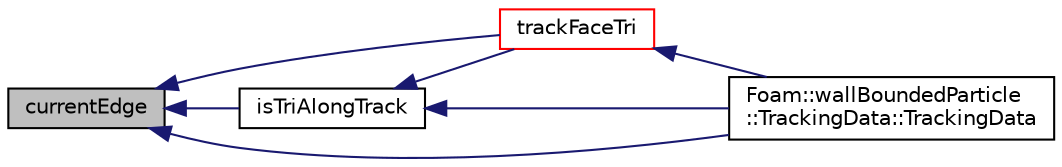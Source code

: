 digraph "currentEdge"
{
  bgcolor="transparent";
  edge [fontname="Helvetica",fontsize="10",labelfontname="Helvetica",labelfontsize="10"];
  node [fontname="Helvetica",fontsize="10",shape=record];
  rankdir="LR";
  Node1 [label="currentEdge",height=0.2,width=0.4,color="black", fillcolor="grey75", style="filled", fontcolor="black"];
  Node1 -> Node2 [dir="back",color="midnightblue",fontsize="10",style="solid",fontname="Helvetica"];
  Node2 [label="isTriAlongTrack",height=0.2,width=0.4,color="black",URL="$a02828.html#a92114475fe764fd1e7e09cc4d4873edb",tooltip="Is current triangle in the track direction. "];
  Node2 -> Node3 [dir="back",color="midnightblue",fontsize="10",style="solid",fontname="Helvetica"];
  Node3 [label="trackFaceTri",height=0.2,width=0.4,color="red",URL="$a02828.html#ace2556eafc9c11fe6680a512cd5b4120",tooltip="Track through single triangle. "];
  Node3 -> Node4 [dir="back",color="midnightblue",fontsize="10",style="solid",fontname="Helvetica"];
  Node4 [label="Foam::wallBoundedParticle\l::TrackingData::TrackingData",height=0.2,width=0.4,color="black",URL="$a02652.html#a6314a22146c220ef091a623801dc2b2d"];
  Node2 -> Node4 [dir="back",color="midnightblue",fontsize="10",style="solid",fontname="Helvetica"];
  Node1 -> Node3 [dir="back",color="midnightblue",fontsize="10",style="solid",fontname="Helvetica"];
  Node1 -> Node4 [dir="back",color="midnightblue",fontsize="10",style="solid",fontname="Helvetica"];
}
